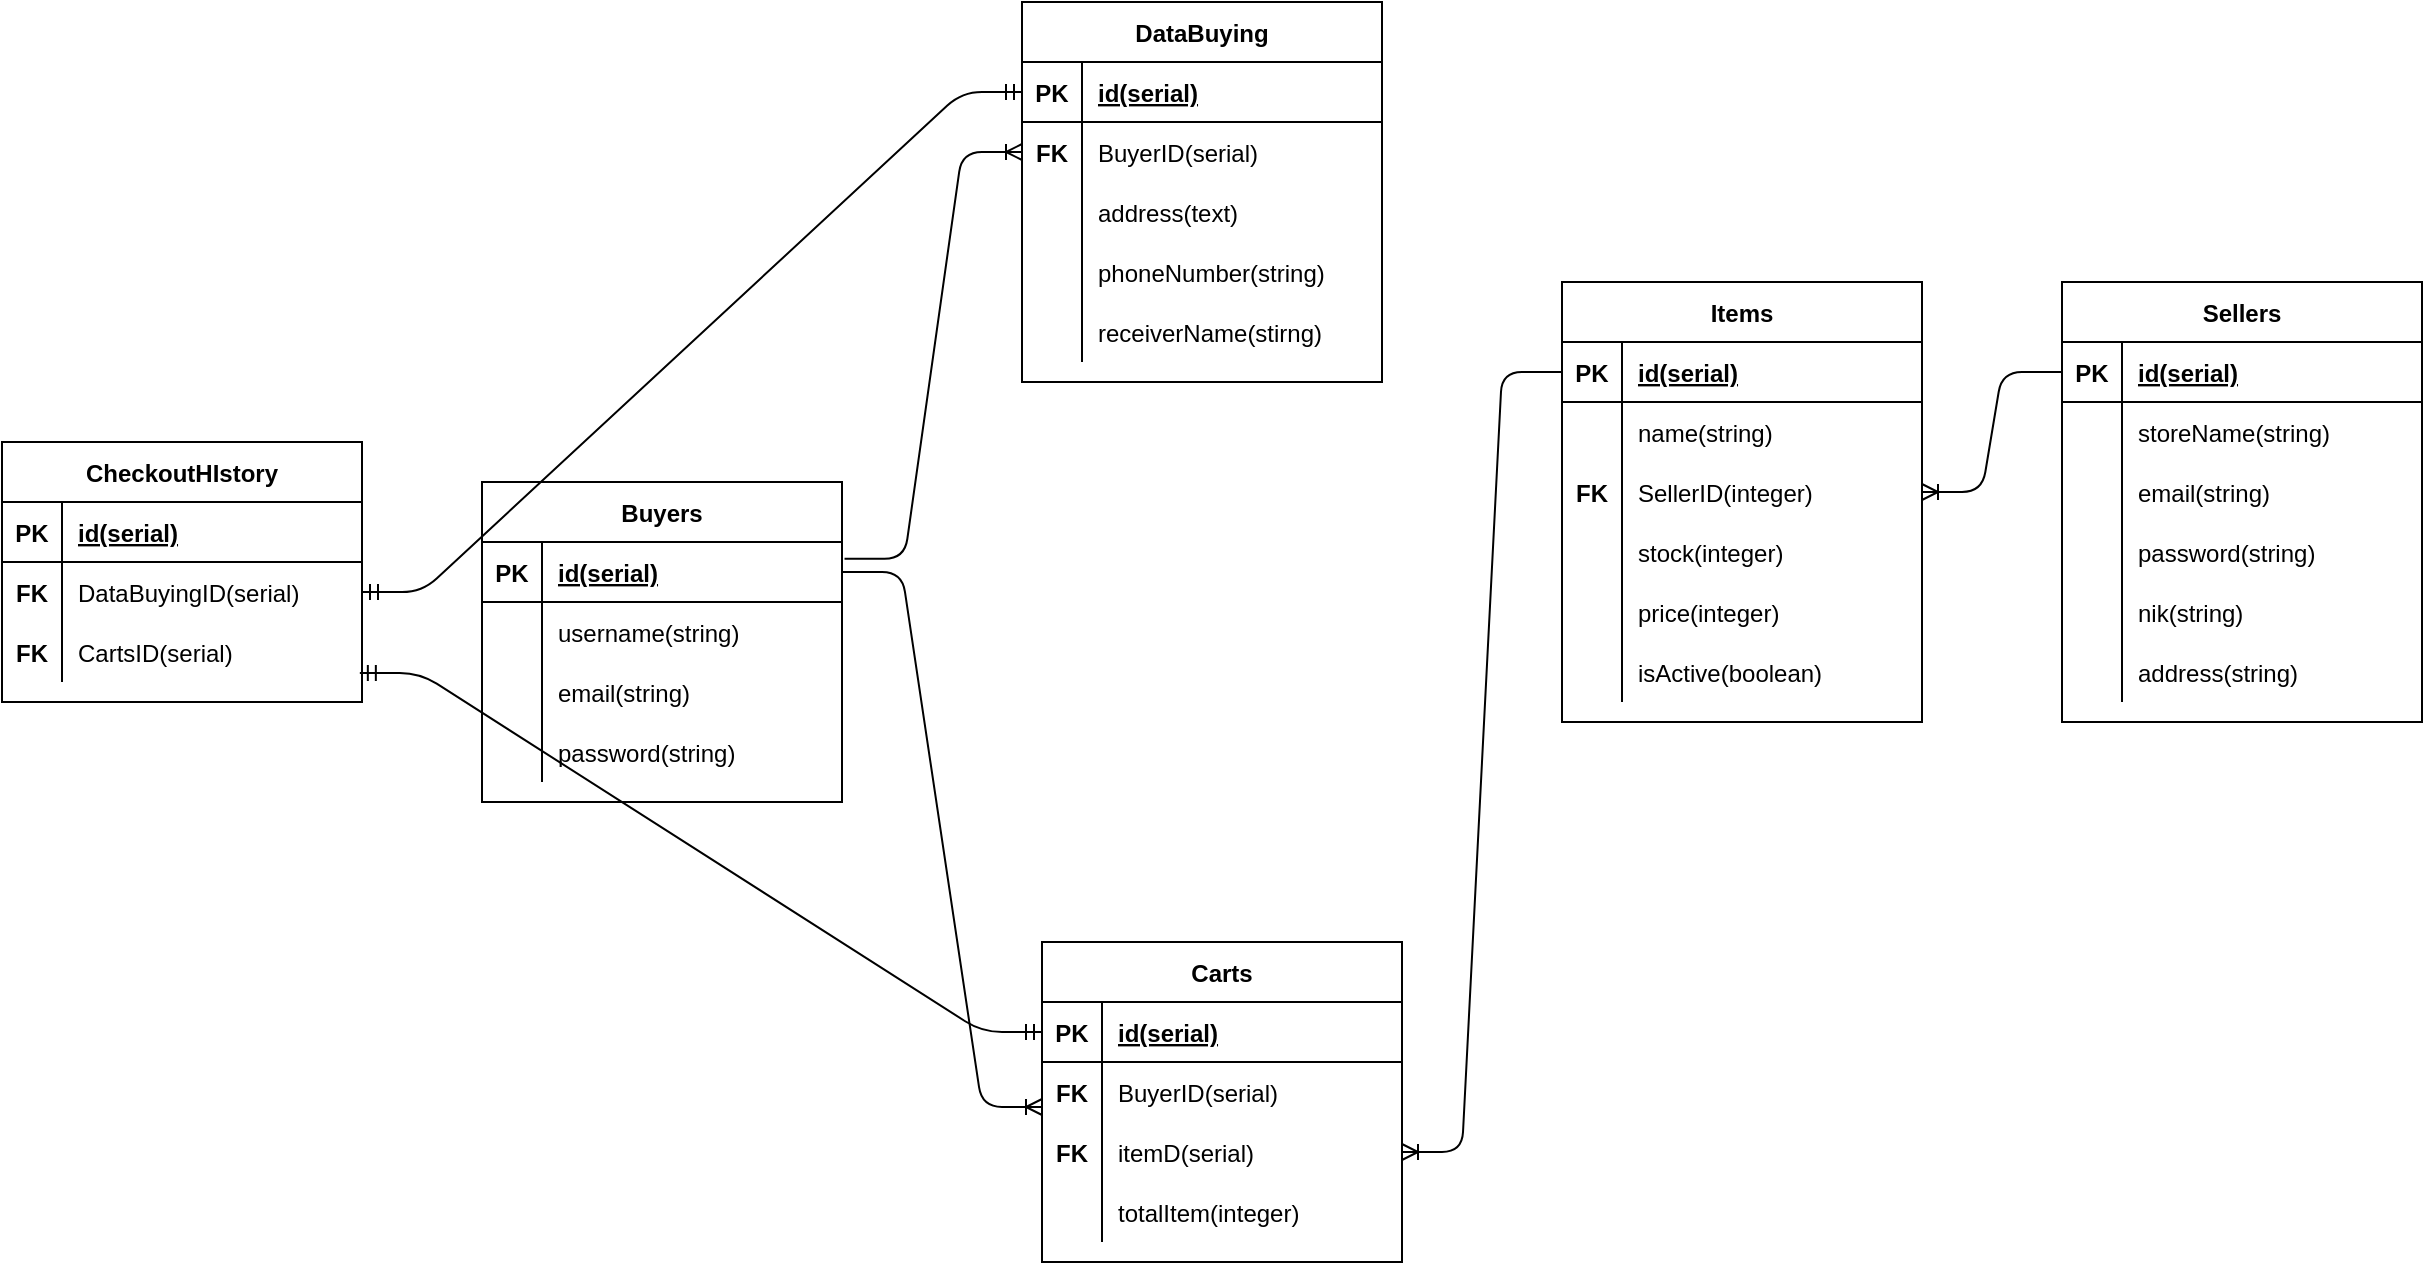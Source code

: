 <mxfile version="15.2.9" type="github">
  <diagram id="aaxjl9NrWCrNHlN39ye2" name="Page-1">
    <mxGraphModel dx="2574" dy="541" grid="1" gridSize="10" guides="1" tooltips="1" connect="1" arrows="1" fold="1" page="1" pageScale="1" pageWidth="827" pageHeight="1169" math="0" shadow="0">
      <root>
        <mxCell id="0" />
        <mxCell id="1" parent="0" />
        <mxCell id="iKstEG5lLiNGaIig6oD7-1" value="Buyers" style="shape=table;startSize=30;container=1;collapsible=1;childLayout=tableLayout;fixedRows=1;rowLines=0;fontStyle=1;align=center;resizeLast=1;" vertex="1" parent="1">
          <mxGeometry x="-740" y="320" width="180" height="160" as="geometry" />
        </mxCell>
        <mxCell id="iKstEG5lLiNGaIig6oD7-2" value="" style="shape=partialRectangle;collapsible=0;dropTarget=0;pointerEvents=0;fillColor=none;top=0;left=0;bottom=1;right=0;points=[[0,0.5],[1,0.5]];portConstraint=eastwest;" vertex="1" parent="iKstEG5lLiNGaIig6oD7-1">
          <mxGeometry y="30" width="180" height="30" as="geometry" />
        </mxCell>
        <mxCell id="iKstEG5lLiNGaIig6oD7-3" value="PK" style="shape=partialRectangle;connectable=0;fillColor=none;top=0;left=0;bottom=0;right=0;fontStyle=1;overflow=hidden;" vertex="1" parent="iKstEG5lLiNGaIig6oD7-2">
          <mxGeometry width="30" height="30" as="geometry">
            <mxRectangle width="30" height="30" as="alternateBounds" />
          </mxGeometry>
        </mxCell>
        <mxCell id="iKstEG5lLiNGaIig6oD7-4" value="id(serial)" style="shape=partialRectangle;connectable=0;fillColor=none;top=0;left=0;bottom=0;right=0;align=left;spacingLeft=6;fontStyle=5;overflow=hidden;" vertex="1" parent="iKstEG5lLiNGaIig6oD7-2">
          <mxGeometry x="30" width="150" height="30" as="geometry">
            <mxRectangle width="150" height="30" as="alternateBounds" />
          </mxGeometry>
        </mxCell>
        <mxCell id="iKstEG5lLiNGaIig6oD7-5" value="" style="shape=partialRectangle;collapsible=0;dropTarget=0;pointerEvents=0;fillColor=none;top=0;left=0;bottom=0;right=0;points=[[0,0.5],[1,0.5]];portConstraint=eastwest;" vertex="1" parent="iKstEG5lLiNGaIig6oD7-1">
          <mxGeometry y="60" width="180" height="30" as="geometry" />
        </mxCell>
        <mxCell id="iKstEG5lLiNGaIig6oD7-6" value="" style="shape=partialRectangle;connectable=0;fillColor=none;top=0;left=0;bottom=0;right=0;editable=1;overflow=hidden;" vertex="1" parent="iKstEG5lLiNGaIig6oD7-5">
          <mxGeometry width="30" height="30" as="geometry">
            <mxRectangle width="30" height="30" as="alternateBounds" />
          </mxGeometry>
        </mxCell>
        <mxCell id="iKstEG5lLiNGaIig6oD7-7" value="username(string)" style="shape=partialRectangle;connectable=0;fillColor=none;top=0;left=0;bottom=0;right=0;align=left;spacingLeft=6;overflow=hidden;" vertex="1" parent="iKstEG5lLiNGaIig6oD7-5">
          <mxGeometry x="30" width="150" height="30" as="geometry">
            <mxRectangle width="150" height="30" as="alternateBounds" />
          </mxGeometry>
        </mxCell>
        <mxCell id="iKstEG5lLiNGaIig6oD7-8" value="" style="shape=partialRectangle;collapsible=0;dropTarget=0;pointerEvents=0;fillColor=none;top=0;left=0;bottom=0;right=0;points=[[0,0.5],[1,0.5]];portConstraint=eastwest;" vertex="1" parent="iKstEG5lLiNGaIig6oD7-1">
          <mxGeometry y="90" width="180" height="30" as="geometry" />
        </mxCell>
        <mxCell id="iKstEG5lLiNGaIig6oD7-9" value="" style="shape=partialRectangle;connectable=0;fillColor=none;top=0;left=0;bottom=0;right=0;editable=1;overflow=hidden;" vertex="1" parent="iKstEG5lLiNGaIig6oD7-8">
          <mxGeometry width="30" height="30" as="geometry">
            <mxRectangle width="30" height="30" as="alternateBounds" />
          </mxGeometry>
        </mxCell>
        <mxCell id="iKstEG5lLiNGaIig6oD7-10" value="email(string)" style="shape=partialRectangle;connectable=0;fillColor=none;top=0;left=0;bottom=0;right=0;align=left;spacingLeft=6;overflow=hidden;" vertex="1" parent="iKstEG5lLiNGaIig6oD7-8">
          <mxGeometry x="30" width="150" height="30" as="geometry">
            <mxRectangle width="150" height="30" as="alternateBounds" />
          </mxGeometry>
        </mxCell>
        <mxCell id="iKstEG5lLiNGaIig6oD7-11" value="" style="shape=partialRectangle;collapsible=0;dropTarget=0;pointerEvents=0;fillColor=none;top=0;left=0;bottom=0;right=0;points=[[0,0.5],[1,0.5]];portConstraint=eastwest;" vertex="1" parent="iKstEG5lLiNGaIig6oD7-1">
          <mxGeometry y="120" width="180" height="30" as="geometry" />
        </mxCell>
        <mxCell id="iKstEG5lLiNGaIig6oD7-12" value="" style="shape=partialRectangle;connectable=0;fillColor=none;top=0;left=0;bottom=0;right=0;editable=1;overflow=hidden;" vertex="1" parent="iKstEG5lLiNGaIig6oD7-11">
          <mxGeometry width="30" height="30" as="geometry">
            <mxRectangle width="30" height="30" as="alternateBounds" />
          </mxGeometry>
        </mxCell>
        <mxCell id="iKstEG5lLiNGaIig6oD7-13" value="password(string)" style="shape=partialRectangle;connectable=0;fillColor=none;top=0;left=0;bottom=0;right=0;align=left;spacingLeft=6;overflow=hidden;" vertex="1" parent="iKstEG5lLiNGaIig6oD7-11">
          <mxGeometry x="30" width="150" height="30" as="geometry">
            <mxRectangle width="150" height="30" as="alternateBounds" />
          </mxGeometry>
        </mxCell>
        <mxCell id="iKstEG5lLiNGaIig6oD7-14" value="DataBuying" style="shape=table;startSize=30;container=1;collapsible=1;childLayout=tableLayout;fixedRows=1;rowLines=0;fontStyle=1;align=center;resizeLast=1;" vertex="1" parent="1">
          <mxGeometry x="-470" y="80" width="180" height="190" as="geometry" />
        </mxCell>
        <mxCell id="iKstEG5lLiNGaIig6oD7-15" value="" style="shape=partialRectangle;collapsible=0;dropTarget=0;pointerEvents=0;fillColor=none;top=0;left=0;bottom=1;right=0;points=[[0,0.5],[1,0.5]];portConstraint=eastwest;" vertex="1" parent="iKstEG5lLiNGaIig6oD7-14">
          <mxGeometry y="30" width="180" height="30" as="geometry" />
        </mxCell>
        <mxCell id="iKstEG5lLiNGaIig6oD7-16" value="PK" style="shape=partialRectangle;connectable=0;fillColor=none;top=0;left=0;bottom=0;right=0;fontStyle=1;overflow=hidden;" vertex="1" parent="iKstEG5lLiNGaIig6oD7-15">
          <mxGeometry width="30" height="30" as="geometry">
            <mxRectangle width="30" height="30" as="alternateBounds" />
          </mxGeometry>
        </mxCell>
        <mxCell id="iKstEG5lLiNGaIig6oD7-17" value="id(serial)" style="shape=partialRectangle;connectable=0;fillColor=none;top=0;left=0;bottom=0;right=0;align=left;spacingLeft=6;fontStyle=5;overflow=hidden;" vertex="1" parent="iKstEG5lLiNGaIig6oD7-15">
          <mxGeometry x="30" width="150" height="30" as="geometry">
            <mxRectangle width="150" height="30" as="alternateBounds" />
          </mxGeometry>
        </mxCell>
        <mxCell id="iKstEG5lLiNGaIig6oD7-18" value="" style="shape=partialRectangle;collapsible=0;dropTarget=0;pointerEvents=0;fillColor=none;top=0;left=0;bottom=0;right=0;points=[[0,0.5],[1,0.5]];portConstraint=eastwest;" vertex="1" parent="iKstEG5lLiNGaIig6oD7-14">
          <mxGeometry y="60" width="180" height="30" as="geometry" />
        </mxCell>
        <mxCell id="iKstEG5lLiNGaIig6oD7-19" value="FK" style="shape=partialRectangle;connectable=0;fillColor=none;top=0;left=0;bottom=0;right=0;editable=1;overflow=hidden;fontStyle=1" vertex="1" parent="iKstEG5lLiNGaIig6oD7-18">
          <mxGeometry width="30" height="30" as="geometry">
            <mxRectangle width="30" height="30" as="alternateBounds" />
          </mxGeometry>
        </mxCell>
        <mxCell id="iKstEG5lLiNGaIig6oD7-20" value="BuyerID(serial)" style="shape=partialRectangle;connectable=0;fillColor=none;top=0;left=0;bottom=0;right=0;align=left;spacingLeft=6;overflow=hidden;" vertex="1" parent="iKstEG5lLiNGaIig6oD7-18">
          <mxGeometry x="30" width="150" height="30" as="geometry">
            <mxRectangle width="150" height="30" as="alternateBounds" />
          </mxGeometry>
        </mxCell>
        <mxCell id="iKstEG5lLiNGaIig6oD7-21" value="" style="shape=partialRectangle;collapsible=0;dropTarget=0;pointerEvents=0;fillColor=none;top=0;left=0;bottom=0;right=0;points=[[0,0.5],[1,0.5]];portConstraint=eastwest;" vertex="1" parent="iKstEG5lLiNGaIig6oD7-14">
          <mxGeometry y="90" width="180" height="30" as="geometry" />
        </mxCell>
        <mxCell id="iKstEG5lLiNGaIig6oD7-22" value="" style="shape=partialRectangle;connectable=0;fillColor=none;top=0;left=0;bottom=0;right=0;editable=1;overflow=hidden;" vertex="1" parent="iKstEG5lLiNGaIig6oD7-21">
          <mxGeometry width="30" height="30" as="geometry">
            <mxRectangle width="30" height="30" as="alternateBounds" />
          </mxGeometry>
        </mxCell>
        <mxCell id="iKstEG5lLiNGaIig6oD7-23" value="address(text)" style="shape=partialRectangle;connectable=0;fillColor=none;top=0;left=0;bottom=0;right=0;align=left;spacingLeft=6;overflow=hidden;" vertex="1" parent="iKstEG5lLiNGaIig6oD7-21">
          <mxGeometry x="30" width="150" height="30" as="geometry">
            <mxRectangle width="150" height="30" as="alternateBounds" />
          </mxGeometry>
        </mxCell>
        <mxCell id="iKstEG5lLiNGaIig6oD7-24" value="" style="shape=partialRectangle;collapsible=0;dropTarget=0;pointerEvents=0;fillColor=none;top=0;left=0;bottom=0;right=0;points=[[0,0.5],[1,0.5]];portConstraint=eastwest;" vertex="1" parent="iKstEG5lLiNGaIig6oD7-14">
          <mxGeometry y="120" width="180" height="30" as="geometry" />
        </mxCell>
        <mxCell id="iKstEG5lLiNGaIig6oD7-25" value="" style="shape=partialRectangle;connectable=0;fillColor=none;top=0;left=0;bottom=0;right=0;editable=1;overflow=hidden;" vertex="1" parent="iKstEG5lLiNGaIig6oD7-24">
          <mxGeometry width="30" height="30" as="geometry">
            <mxRectangle width="30" height="30" as="alternateBounds" />
          </mxGeometry>
        </mxCell>
        <mxCell id="iKstEG5lLiNGaIig6oD7-26" value="phoneNumber(string)" style="shape=partialRectangle;connectable=0;fillColor=none;top=0;left=0;bottom=0;right=0;align=left;spacingLeft=6;overflow=hidden;" vertex="1" parent="iKstEG5lLiNGaIig6oD7-24">
          <mxGeometry x="30" width="150" height="30" as="geometry">
            <mxRectangle width="150" height="30" as="alternateBounds" />
          </mxGeometry>
        </mxCell>
        <mxCell id="iKstEG5lLiNGaIig6oD7-53" value="" style="shape=partialRectangle;collapsible=0;dropTarget=0;pointerEvents=0;fillColor=none;top=0;left=0;bottom=0;right=0;points=[[0,0.5],[1,0.5]];portConstraint=eastwest;" vertex="1" parent="iKstEG5lLiNGaIig6oD7-14">
          <mxGeometry y="150" width="180" height="30" as="geometry" />
        </mxCell>
        <mxCell id="iKstEG5lLiNGaIig6oD7-54" value="" style="shape=partialRectangle;connectable=0;fillColor=none;top=0;left=0;bottom=0;right=0;editable=1;overflow=hidden;" vertex="1" parent="iKstEG5lLiNGaIig6oD7-53">
          <mxGeometry width="30" height="30" as="geometry">
            <mxRectangle width="30" height="30" as="alternateBounds" />
          </mxGeometry>
        </mxCell>
        <mxCell id="iKstEG5lLiNGaIig6oD7-55" value="receiverName(stirng)" style="shape=partialRectangle;connectable=0;fillColor=none;top=0;left=0;bottom=0;right=0;align=left;spacingLeft=6;overflow=hidden;" vertex="1" parent="iKstEG5lLiNGaIig6oD7-53">
          <mxGeometry x="30" width="150" height="30" as="geometry">
            <mxRectangle width="150" height="30" as="alternateBounds" />
          </mxGeometry>
        </mxCell>
        <mxCell id="iKstEG5lLiNGaIig6oD7-56" value="Carts" style="shape=table;startSize=30;container=1;collapsible=1;childLayout=tableLayout;fixedRows=1;rowLines=0;fontStyle=1;align=center;resizeLast=1;" vertex="1" parent="1">
          <mxGeometry x="-460" y="550" width="180" height="160" as="geometry" />
        </mxCell>
        <mxCell id="iKstEG5lLiNGaIig6oD7-57" value="" style="shape=partialRectangle;collapsible=0;dropTarget=0;pointerEvents=0;fillColor=none;top=0;left=0;bottom=1;right=0;points=[[0,0.5],[1,0.5]];portConstraint=eastwest;" vertex="1" parent="iKstEG5lLiNGaIig6oD7-56">
          <mxGeometry y="30" width="180" height="30" as="geometry" />
        </mxCell>
        <mxCell id="iKstEG5lLiNGaIig6oD7-58" value="PK" style="shape=partialRectangle;connectable=0;fillColor=none;top=0;left=0;bottom=0;right=0;fontStyle=1;overflow=hidden;" vertex="1" parent="iKstEG5lLiNGaIig6oD7-57">
          <mxGeometry width="30" height="30" as="geometry">
            <mxRectangle width="30" height="30" as="alternateBounds" />
          </mxGeometry>
        </mxCell>
        <mxCell id="iKstEG5lLiNGaIig6oD7-59" value="id(serial)" style="shape=partialRectangle;connectable=0;fillColor=none;top=0;left=0;bottom=0;right=0;align=left;spacingLeft=6;fontStyle=5;overflow=hidden;" vertex="1" parent="iKstEG5lLiNGaIig6oD7-57">
          <mxGeometry x="30" width="150" height="30" as="geometry">
            <mxRectangle width="150" height="30" as="alternateBounds" />
          </mxGeometry>
        </mxCell>
        <mxCell id="iKstEG5lLiNGaIig6oD7-60" value="" style="shape=partialRectangle;collapsible=0;dropTarget=0;pointerEvents=0;fillColor=none;top=0;left=0;bottom=0;right=0;points=[[0,0.5],[1,0.5]];portConstraint=eastwest;" vertex="1" parent="iKstEG5lLiNGaIig6oD7-56">
          <mxGeometry y="60" width="180" height="30" as="geometry" />
        </mxCell>
        <mxCell id="iKstEG5lLiNGaIig6oD7-61" value="FK" style="shape=partialRectangle;connectable=0;fillColor=none;top=0;left=0;bottom=0;right=0;editable=1;overflow=hidden;fontStyle=1" vertex="1" parent="iKstEG5lLiNGaIig6oD7-60">
          <mxGeometry width="30" height="30" as="geometry">
            <mxRectangle width="30" height="30" as="alternateBounds" />
          </mxGeometry>
        </mxCell>
        <mxCell id="iKstEG5lLiNGaIig6oD7-62" value="BuyerID(serial)" style="shape=partialRectangle;connectable=0;fillColor=none;top=0;left=0;bottom=0;right=0;align=left;spacingLeft=6;overflow=hidden;" vertex="1" parent="iKstEG5lLiNGaIig6oD7-60">
          <mxGeometry x="30" width="150" height="30" as="geometry">
            <mxRectangle width="150" height="30" as="alternateBounds" />
          </mxGeometry>
        </mxCell>
        <mxCell id="iKstEG5lLiNGaIig6oD7-63" value="" style="shape=partialRectangle;collapsible=0;dropTarget=0;pointerEvents=0;fillColor=none;top=0;left=0;bottom=0;right=0;points=[[0,0.5],[1,0.5]];portConstraint=eastwest;" vertex="1" parent="iKstEG5lLiNGaIig6oD7-56">
          <mxGeometry y="90" width="180" height="30" as="geometry" />
        </mxCell>
        <mxCell id="iKstEG5lLiNGaIig6oD7-64" value="FK" style="shape=partialRectangle;connectable=0;fillColor=none;top=0;left=0;bottom=0;right=0;editable=1;overflow=hidden;fontStyle=1" vertex="1" parent="iKstEG5lLiNGaIig6oD7-63">
          <mxGeometry width="30" height="30" as="geometry">
            <mxRectangle width="30" height="30" as="alternateBounds" />
          </mxGeometry>
        </mxCell>
        <mxCell id="iKstEG5lLiNGaIig6oD7-65" value="itemD(serial)" style="shape=partialRectangle;connectable=0;fillColor=none;top=0;left=0;bottom=0;right=0;align=left;spacingLeft=6;overflow=hidden;" vertex="1" parent="iKstEG5lLiNGaIig6oD7-63">
          <mxGeometry x="30" width="150" height="30" as="geometry">
            <mxRectangle width="150" height="30" as="alternateBounds" />
          </mxGeometry>
        </mxCell>
        <mxCell id="iKstEG5lLiNGaIig6oD7-66" value="" style="shape=partialRectangle;collapsible=0;dropTarget=0;pointerEvents=0;fillColor=none;top=0;left=0;bottom=0;right=0;points=[[0,0.5],[1,0.5]];portConstraint=eastwest;" vertex="1" parent="iKstEG5lLiNGaIig6oD7-56">
          <mxGeometry y="120" width="180" height="30" as="geometry" />
        </mxCell>
        <mxCell id="iKstEG5lLiNGaIig6oD7-67" value="" style="shape=partialRectangle;connectable=0;fillColor=none;top=0;left=0;bottom=0;right=0;editable=1;overflow=hidden;" vertex="1" parent="iKstEG5lLiNGaIig6oD7-66">
          <mxGeometry width="30" height="30" as="geometry">
            <mxRectangle width="30" height="30" as="alternateBounds" />
          </mxGeometry>
        </mxCell>
        <mxCell id="iKstEG5lLiNGaIig6oD7-68" value="totalItem(integer)" style="shape=partialRectangle;connectable=0;fillColor=none;top=0;left=0;bottom=0;right=0;align=left;spacingLeft=6;overflow=hidden;" vertex="1" parent="iKstEG5lLiNGaIig6oD7-66">
          <mxGeometry x="30" width="150" height="30" as="geometry">
            <mxRectangle width="150" height="30" as="alternateBounds" />
          </mxGeometry>
        </mxCell>
        <mxCell id="iKstEG5lLiNGaIig6oD7-69" value="Sellers" style="shape=table;startSize=30;container=1;collapsible=1;childLayout=tableLayout;fixedRows=1;rowLines=0;fontStyle=1;align=center;resizeLast=1;" vertex="1" parent="1">
          <mxGeometry x="50" y="220" width="180" height="220" as="geometry" />
        </mxCell>
        <mxCell id="iKstEG5lLiNGaIig6oD7-70" value="" style="shape=partialRectangle;collapsible=0;dropTarget=0;pointerEvents=0;fillColor=none;top=0;left=0;bottom=1;right=0;points=[[0,0.5],[1,0.5]];portConstraint=eastwest;" vertex="1" parent="iKstEG5lLiNGaIig6oD7-69">
          <mxGeometry y="30" width="180" height="30" as="geometry" />
        </mxCell>
        <mxCell id="iKstEG5lLiNGaIig6oD7-71" value="PK" style="shape=partialRectangle;connectable=0;fillColor=none;top=0;left=0;bottom=0;right=0;fontStyle=1;overflow=hidden;" vertex="1" parent="iKstEG5lLiNGaIig6oD7-70">
          <mxGeometry width="30" height="30" as="geometry">
            <mxRectangle width="30" height="30" as="alternateBounds" />
          </mxGeometry>
        </mxCell>
        <mxCell id="iKstEG5lLiNGaIig6oD7-72" value="id(serial)" style="shape=partialRectangle;connectable=0;fillColor=none;top=0;left=0;bottom=0;right=0;align=left;spacingLeft=6;fontStyle=5;overflow=hidden;" vertex="1" parent="iKstEG5lLiNGaIig6oD7-70">
          <mxGeometry x="30" width="150" height="30" as="geometry">
            <mxRectangle width="150" height="30" as="alternateBounds" />
          </mxGeometry>
        </mxCell>
        <mxCell id="iKstEG5lLiNGaIig6oD7-73" value="" style="shape=partialRectangle;collapsible=0;dropTarget=0;pointerEvents=0;fillColor=none;top=0;left=0;bottom=0;right=0;points=[[0,0.5],[1,0.5]];portConstraint=eastwest;" vertex="1" parent="iKstEG5lLiNGaIig6oD7-69">
          <mxGeometry y="60" width="180" height="30" as="geometry" />
        </mxCell>
        <mxCell id="iKstEG5lLiNGaIig6oD7-74" value="" style="shape=partialRectangle;connectable=0;fillColor=none;top=0;left=0;bottom=0;right=0;editable=1;overflow=hidden;" vertex="1" parent="iKstEG5lLiNGaIig6oD7-73">
          <mxGeometry width="30" height="30" as="geometry">
            <mxRectangle width="30" height="30" as="alternateBounds" />
          </mxGeometry>
        </mxCell>
        <mxCell id="iKstEG5lLiNGaIig6oD7-75" value="storeName(string)" style="shape=partialRectangle;connectable=0;fillColor=none;top=0;left=0;bottom=0;right=0;align=left;spacingLeft=6;overflow=hidden;" vertex="1" parent="iKstEG5lLiNGaIig6oD7-73">
          <mxGeometry x="30" width="150" height="30" as="geometry">
            <mxRectangle width="150" height="30" as="alternateBounds" />
          </mxGeometry>
        </mxCell>
        <mxCell id="iKstEG5lLiNGaIig6oD7-76" value="" style="shape=partialRectangle;collapsible=0;dropTarget=0;pointerEvents=0;fillColor=none;top=0;left=0;bottom=0;right=0;points=[[0,0.5],[1,0.5]];portConstraint=eastwest;" vertex="1" parent="iKstEG5lLiNGaIig6oD7-69">
          <mxGeometry y="90" width="180" height="30" as="geometry" />
        </mxCell>
        <mxCell id="iKstEG5lLiNGaIig6oD7-77" value="" style="shape=partialRectangle;connectable=0;fillColor=none;top=0;left=0;bottom=0;right=0;editable=1;overflow=hidden;" vertex="1" parent="iKstEG5lLiNGaIig6oD7-76">
          <mxGeometry width="30" height="30" as="geometry">
            <mxRectangle width="30" height="30" as="alternateBounds" />
          </mxGeometry>
        </mxCell>
        <mxCell id="iKstEG5lLiNGaIig6oD7-78" value="email(string)" style="shape=partialRectangle;connectable=0;fillColor=none;top=0;left=0;bottom=0;right=0;align=left;spacingLeft=6;overflow=hidden;" vertex="1" parent="iKstEG5lLiNGaIig6oD7-76">
          <mxGeometry x="30" width="150" height="30" as="geometry">
            <mxRectangle width="150" height="30" as="alternateBounds" />
          </mxGeometry>
        </mxCell>
        <mxCell id="iKstEG5lLiNGaIig6oD7-79" value="" style="shape=partialRectangle;collapsible=0;dropTarget=0;pointerEvents=0;fillColor=none;top=0;left=0;bottom=0;right=0;points=[[0,0.5],[1,0.5]];portConstraint=eastwest;" vertex="1" parent="iKstEG5lLiNGaIig6oD7-69">
          <mxGeometry y="120" width="180" height="30" as="geometry" />
        </mxCell>
        <mxCell id="iKstEG5lLiNGaIig6oD7-80" value="" style="shape=partialRectangle;connectable=0;fillColor=none;top=0;left=0;bottom=0;right=0;editable=1;overflow=hidden;" vertex="1" parent="iKstEG5lLiNGaIig6oD7-79">
          <mxGeometry width="30" height="30" as="geometry">
            <mxRectangle width="30" height="30" as="alternateBounds" />
          </mxGeometry>
        </mxCell>
        <mxCell id="iKstEG5lLiNGaIig6oD7-81" value="password(string)" style="shape=partialRectangle;connectable=0;fillColor=none;top=0;left=0;bottom=0;right=0;align=left;spacingLeft=6;overflow=hidden;" vertex="1" parent="iKstEG5lLiNGaIig6oD7-79">
          <mxGeometry x="30" width="150" height="30" as="geometry">
            <mxRectangle width="150" height="30" as="alternateBounds" />
          </mxGeometry>
        </mxCell>
        <mxCell id="iKstEG5lLiNGaIig6oD7-82" value="" style="shape=partialRectangle;collapsible=0;dropTarget=0;pointerEvents=0;fillColor=none;top=0;left=0;bottom=0;right=0;points=[[0,0.5],[1,0.5]];portConstraint=eastwest;" vertex="1" parent="iKstEG5lLiNGaIig6oD7-69">
          <mxGeometry y="150" width="180" height="30" as="geometry" />
        </mxCell>
        <mxCell id="iKstEG5lLiNGaIig6oD7-83" value="" style="shape=partialRectangle;connectable=0;fillColor=none;top=0;left=0;bottom=0;right=0;editable=1;overflow=hidden;" vertex="1" parent="iKstEG5lLiNGaIig6oD7-82">
          <mxGeometry width="30" height="30" as="geometry">
            <mxRectangle width="30" height="30" as="alternateBounds" />
          </mxGeometry>
        </mxCell>
        <mxCell id="iKstEG5lLiNGaIig6oD7-84" value="nik(string)" style="shape=partialRectangle;connectable=0;fillColor=none;top=0;left=0;bottom=0;right=0;align=left;spacingLeft=6;overflow=hidden;" vertex="1" parent="iKstEG5lLiNGaIig6oD7-82">
          <mxGeometry x="30" width="150" height="30" as="geometry">
            <mxRectangle width="150" height="30" as="alternateBounds" />
          </mxGeometry>
        </mxCell>
        <mxCell id="iKstEG5lLiNGaIig6oD7-85" value="" style="shape=partialRectangle;collapsible=0;dropTarget=0;pointerEvents=0;fillColor=none;top=0;left=0;bottom=0;right=0;points=[[0,0.5],[1,0.5]];portConstraint=eastwest;" vertex="1" parent="iKstEG5lLiNGaIig6oD7-69">
          <mxGeometry y="180" width="180" height="30" as="geometry" />
        </mxCell>
        <mxCell id="iKstEG5lLiNGaIig6oD7-86" value="" style="shape=partialRectangle;connectable=0;fillColor=none;top=0;left=0;bottom=0;right=0;editable=1;overflow=hidden;" vertex="1" parent="iKstEG5lLiNGaIig6oD7-85">
          <mxGeometry width="30" height="30" as="geometry">
            <mxRectangle width="30" height="30" as="alternateBounds" />
          </mxGeometry>
        </mxCell>
        <mxCell id="iKstEG5lLiNGaIig6oD7-87" value="address(string)" style="shape=partialRectangle;connectable=0;fillColor=none;top=0;left=0;bottom=0;right=0;align=left;spacingLeft=6;overflow=hidden;" vertex="1" parent="iKstEG5lLiNGaIig6oD7-85">
          <mxGeometry x="30" width="150" height="30" as="geometry">
            <mxRectangle width="150" height="30" as="alternateBounds" />
          </mxGeometry>
        </mxCell>
        <mxCell id="iKstEG5lLiNGaIig6oD7-88" value="Items" style="shape=table;startSize=30;container=1;collapsible=1;childLayout=tableLayout;fixedRows=1;rowLines=0;fontStyle=1;align=center;resizeLast=1;" vertex="1" parent="1">
          <mxGeometry x="-200" y="220" width="180" height="220" as="geometry" />
        </mxCell>
        <mxCell id="iKstEG5lLiNGaIig6oD7-89" value="" style="shape=partialRectangle;collapsible=0;dropTarget=0;pointerEvents=0;fillColor=none;top=0;left=0;bottom=1;right=0;points=[[0,0.5],[1,0.5]];portConstraint=eastwest;" vertex="1" parent="iKstEG5lLiNGaIig6oD7-88">
          <mxGeometry y="30" width="180" height="30" as="geometry" />
        </mxCell>
        <mxCell id="iKstEG5lLiNGaIig6oD7-90" value="PK" style="shape=partialRectangle;connectable=0;fillColor=none;top=0;left=0;bottom=0;right=0;fontStyle=1;overflow=hidden;" vertex="1" parent="iKstEG5lLiNGaIig6oD7-89">
          <mxGeometry width="30" height="30" as="geometry">
            <mxRectangle width="30" height="30" as="alternateBounds" />
          </mxGeometry>
        </mxCell>
        <mxCell id="iKstEG5lLiNGaIig6oD7-91" value="id(serial)" style="shape=partialRectangle;connectable=0;fillColor=none;top=0;left=0;bottom=0;right=0;align=left;spacingLeft=6;fontStyle=5;overflow=hidden;" vertex="1" parent="iKstEG5lLiNGaIig6oD7-89">
          <mxGeometry x="30" width="150" height="30" as="geometry">
            <mxRectangle width="150" height="30" as="alternateBounds" />
          </mxGeometry>
        </mxCell>
        <mxCell id="iKstEG5lLiNGaIig6oD7-92" value="" style="shape=partialRectangle;collapsible=0;dropTarget=0;pointerEvents=0;fillColor=none;top=0;left=0;bottom=0;right=0;points=[[0,0.5],[1,0.5]];portConstraint=eastwest;" vertex="1" parent="iKstEG5lLiNGaIig6oD7-88">
          <mxGeometry y="60" width="180" height="30" as="geometry" />
        </mxCell>
        <mxCell id="iKstEG5lLiNGaIig6oD7-93" value="" style="shape=partialRectangle;connectable=0;fillColor=none;top=0;left=0;bottom=0;right=0;editable=1;overflow=hidden;" vertex="1" parent="iKstEG5lLiNGaIig6oD7-92">
          <mxGeometry width="30" height="30" as="geometry">
            <mxRectangle width="30" height="30" as="alternateBounds" />
          </mxGeometry>
        </mxCell>
        <mxCell id="iKstEG5lLiNGaIig6oD7-94" value="name(string)" style="shape=partialRectangle;connectable=0;fillColor=none;top=0;left=0;bottom=0;right=0;align=left;spacingLeft=6;overflow=hidden;" vertex="1" parent="iKstEG5lLiNGaIig6oD7-92">
          <mxGeometry x="30" width="150" height="30" as="geometry">
            <mxRectangle width="150" height="30" as="alternateBounds" />
          </mxGeometry>
        </mxCell>
        <mxCell id="iKstEG5lLiNGaIig6oD7-95" value="" style="shape=partialRectangle;collapsible=0;dropTarget=0;pointerEvents=0;fillColor=none;top=0;left=0;bottom=0;right=0;points=[[0,0.5],[1,0.5]];portConstraint=eastwest;" vertex="1" parent="iKstEG5lLiNGaIig6oD7-88">
          <mxGeometry y="90" width="180" height="30" as="geometry" />
        </mxCell>
        <mxCell id="iKstEG5lLiNGaIig6oD7-96" value="FK" style="shape=partialRectangle;connectable=0;fillColor=none;top=0;left=0;bottom=0;right=0;editable=1;overflow=hidden;fontStyle=1" vertex="1" parent="iKstEG5lLiNGaIig6oD7-95">
          <mxGeometry width="30" height="30" as="geometry">
            <mxRectangle width="30" height="30" as="alternateBounds" />
          </mxGeometry>
        </mxCell>
        <mxCell id="iKstEG5lLiNGaIig6oD7-97" value="SellerID(integer)" style="shape=partialRectangle;connectable=0;fillColor=none;top=0;left=0;bottom=0;right=0;align=left;spacingLeft=6;overflow=hidden;" vertex="1" parent="iKstEG5lLiNGaIig6oD7-95">
          <mxGeometry x="30" width="150" height="30" as="geometry">
            <mxRectangle width="150" height="30" as="alternateBounds" />
          </mxGeometry>
        </mxCell>
        <mxCell id="iKstEG5lLiNGaIig6oD7-98" value="" style="shape=partialRectangle;collapsible=0;dropTarget=0;pointerEvents=0;fillColor=none;top=0;left=0;bottom=0;right=0;points=[[0,0.5],[1,0.5]];portConstraint=eastwest;" vertex="1" parent="iKstEG5lLiNGaIig6oD7-88">
          <mxGeometry y="120" width="180" height="30" as="geometry" />
        </mxCell>
        <mxCell id="iKstEG5lLiNGaIig6oD7-99" value="" style="shape=partialRectangle;connectable=0;fillColor=none;top=0;left=0;bottom=0;right=0;editable=1;overflow=hidden;" vertex="1" parent="iKstEG5lLiNGaIig6oD7-98">
          <mxGeometry width="30" height="30" as="geometry">
            <mxRectangle width="30" height="30" as="alternateBounds" />
          </mxGeometry>
        </mxCell>
        <mxCell id="iKstEG5lLiNGaIig6oD7-100" value="stock(integer)" style="shape=partialRectangle;connectable=0;fillColor=none;top=0;left=0;bottom=0;right=0;align=left;spacingLeft=6;overflow=hidden;" vertex="1" parent="iKstEG5lLiNGaIig6oD7-98">
          <mxGeometry x="30" width="150" height="30" as="geometry">
            <mxRectangle width="150" height="30" as="alternateBounds" />
          </mxGeometry>
        </mxCell>
        <mxCell id="iKstEG5lLiNGaIig6oD7-101" value="" style="shape=partialRectangle;collapsible=0;dropTarget=0;pointerEvents=0;fillColor=none;top=0;left=0;bottom=0;right=0;points=[[0,0.5],[1,0.5]];portConstraint=eastwest;" vertex="1" parent="iKstEG5lLiNGaIig6oD7-88">
          <mxGeometry y="150" width="180" height="30" as="geometry" />
        </mxCell>
        <mxCell id="iKstEG5lLiNGaIig6oD7-102" value="" style="shape=partialRectangle;connectable=0;fillColor=none;top=0;left=0;bottom=0;right=0;editable=1;overflow=hidden;" vertex="1" parent="iKstEG5lLiNGaIig6oD7-101">
          <mxGeometry width="30" height="30" as="geometry">
            <mxRectangle width="30" height="30" as="alternateBounds" />
          </mxGeometry>
        </mxCell>
        <mxCell id="iKstEG5lLiNGaIig6oD7-103" value="price(integer)" style="shape=partialRectangle;connectable=0;fillColor=none;top=0;left=0;bottom=0;right=0;align=left;spacingLeft=6;overflow=hidden;" vertex="1" parent="iKstEG5lLiNGaIig6oD7-101">
          <mxGeometry x="30" width="150" height="30" as="geometry">
            <mxRectangle width="150" height="30" as="alternateBounds" />
          </mxGeometry>
        </mxCell>
        <mxCell id="iKstEG5lLiNGaIig6oD7-104" value="" style="shape=partialRectangle;collapsible=0;dropTarget=0;pointerEvents=0;fillColor=none;top=0;left=0;bottom=0;right=0;points=[[0,0.5],[1,0.5]];portConstraint=eastwest;" vertex="1" parent="iKstEG5lLiNGaIig6oD7-88">
          <mxGeometry y="180" width="180" height="30" as="geometry" />
        </mxCell>
        <mxCell id="iKstEG5lLiNGaIig6oD7-105" value="" style="shape=partialRectangle;connectable=0;fillColor=none;top=0;left=0;bottom=0;right=0;editable=1;overflow=hidden;" vertex="1" parent="iKstEG5lLiNGaIig6oD7-104">
          <mxGeometry width="30" height="30" as="geometry">
            <mxRectangle width="30" height="30" as="alternateBounds" />
          </mxGeometry>
        </mxCell>
        <mxCell id="iKstEG5lLiNGaIig6oD7-106" value="isActive(boolean)" style="shape=partialRectangle;connectable=0;fillColor=none;top=0;left=0;bottom=0;right=0;align=left;spacingLeft=6;overflow=hidden;" vertex="1" parent="iKstEG5lLiNGaIig6oD7-104">
          <mxGeometry x="30" width="150" height="30" as="geometry">
            <mxRectangle width="150" height="30" as="alternateBounds" />
          </mxGeometry>
        </mxCell>
        <mxCell id="iKstEG5lLiNGaIig6oD7-107" value="CheckoutHIstory" style="shape=table;startSize=30;container=1;collapsible=1;childLayout=tableLayout;fixedRows=1;rowLines=0;fontStyle=1;align=center;resizeLast=1;" vertex="1" parent="1">
          <mxGeometry x="-980" y="300" width="180" height="130" as="geometry" />
        </mxCell>
        <mxCell id="iKstEG5lLiNGaIig6oD7-108" value="" style="shape=partialRectangle;collapsible=0;dropTarget=0;pointerEvents=0;fillColor=none;top=0;left=0;bottom=1;right=0;points=[[0,0.5],[1,0.5]];portConstraint=eastwest;" vertex="1" parent="iKstEG5lLiNGaIig6oD7-107">
          <mxGeometry y="30" width="180" height="30" as="geometry" />
        </mxCell>
        <mxCell id="iKstEG5lLiNGaIig6oD7-109" value="PK" style="shape=partialRectangle;connectable=0;fillColor=none;top=0;left=0;bottom=0;right=0;fontStyle=1;overflow=hidden;" vertex="1" parent="iKstEG5lLiNGaIig6oD7-108">
          <mxGeometry width="30" height="30" as="geometry">
            <mxRectangle width="30" height="30" as="alternateBounds" />
          </mxGeometry>
        </mxCell>
        <mxCell id="iKstEG5lLiNGaIig6oD7-110" value="id(serial)" style="shape=partialRectangle;connectable=0;fillColor=none;top=0;left=0;bottom=0;right=0;align=left;spacingLeft=6;fontStyle=5;overflow=hidden;" vertex="1" parent="iKstEG5lLiNGaIig6oD7-108">
          <mxGeometry x="30" width="150" height="30" as="geometry">
            <mxRectangle width="150" height="30" as="alternateBounds" />
          </mxGeometry>
        </mxCell>
        <mxCell id="iKstEG5lLiNGaIig6oD7-111" value="" style="shape=partialRectangle;collapsible=0;dropTarget=0;pointerEvents=0;fillColor=none;top=0;left=0;bottom=0;right=0;points=[[0,0.5],[1,0.5]];portConstraint=eastwest;" vertex="1" parent="iKstEG5lLiNGaIig6oD7-107">
          <mxGeometry y="60" width="180" height="30" as="geometry" />
        </mxCell>
        <mxCell id="iKstEG5lLiNGaIig6oD7-112" value="FK" style="shape=partialRectangle;connectable=0;fillColor=none;top=0;left=0;bottom=0;right=0;editable=1;overflow=hidden;fontStyle=1" vertex="1" parent="iKstEG5lLiNGaIig6oD7-111">
          <mxGeometry width="30" height="30" as="geometry">
            <mxRectangle width="30" height="30" as="alternateBounds" />
          </mxGeometry>
        </mxCell>
        <mxCell id="iKstEG5lLiNGaIig6oD7-113" value="DataBuyingID(serial)" style="shape=partialRectangle;connectable=0;fillColor=none;top=0;left=0;bottom=0;right=0;align=left;spacingLeft=6;overflow=hidden;" vertex="1" parent="iKstEG5lLiNGaIig6oD7-111">
          <mxGeometry x="30" width="150" height="30" as="geometry">
            <mxRectangle width="150" height="30" as="alternateBounds" />
          </mxGeometry>
        </mxCell>
        <mxCell id="iKstEG5lLiNGaIig6oD7-117" value="" style="shape=partialRectangle;collapsible=0;dropTarget=0;pointerEvents=0;fillColor=none;top=0;left=0;bottom=0;right=0;points=[[0,0.5],[1,0.5]];portConstraint=eastwest;" vertex="1" parent="iKstEG5lLiNGaIig6oD7-107">
          <mxGeometry y="90" width="180" height="30" as="geometry" />
        </mxCell>
        <mxCell id="iKstEG5lLiNGaIig6oD7-118" value="FK" style="shape=partialRectangle;connectable=0;fillColor=none;top=0;left=0;bottom=0;right=0;editable=1;overflow=hidden;fontStyle=1" vertex="1" parent="iKstEG5lLiNGaIig6oD7-117">
          <mxGeometry width="30" height="30" as="geometry">
            <mxRectangle width="30" height="30" as="alternateBounds" />
          </mxGeometry>
        </mxCell>
        <mxCell id="iKstEG5lLiNGaIig6oD7-119" value="CartsID(serial)" style="shape=partialRectangle;connectable=0;fillColor=none;top=0;left=0;bottom=0;right=0;align=left;spacingLeft=6;overflow=hidden;" vertex="1" parent="iKstEG5lLiNGaIig6oD7-117">
          <mxGeometry x="30" width="150" height="30" as="geometry">
            <mxRectangle width="150" height="30" as="alternateBounds" />
          </mxGeometry>
        </mxCell>
        <mxCell id="iKstEG5lLiNGaIig6oD7-121" value="" style="edgeStyle=entityRelationEdgeStyle;fontSize=12;html=1;endArrow=ERoneToMany;exitX=0;exitY=0.5;exitDx=0;exitDy=0;entryX=1;entryY=0.5;entryDx=0;entryDy=0;" edge="1" parent="1" source="iKstEG5lLiNGaIig6oD7-70" target="iKstEG5lLiNGaIig6oD7-95">
          <mxGeometry width="100" height="100" relative="1" as="geometry">
            <mxPoint x="510" y="330" as="sourcePoint" />
            <mxPoint x="610" y="230" as="targetPoint" />
          </mxGeometry>
        </mxCell>
        <mxCell id="iKstEG5lLiNGaIig6oD7-122" value="" style="edgeStyle=entityRelationEdgeStyle;fontSize=12;html=1;endArrow=ERoneToMany;exitX=0;exitY=0.5;exitDx=0;exitDy=0;entryX=1;entryY=0.5;entryDx=0;entryDy=0;" edge="1" parent="1" source="iKstEG5lLiNGaIig6oD7-89" target="iKstEG5lLiNGaIig6oD7-63">
          <mxGeometry width="100" height="100" relative="1" as="geometry">
            <mxPoint x="-280" y="340" as="sourcePoint" />
            <mxPoint x="-250" y="380" as="targetPoint" />
          </mxGeometry>
        </mxCell>
        <mxCell id="iKstEG5lLiNGaIig6oD7-124" value="" style="edgeStyle=entityRelationEdgeStyle;fontSize=12;html=1;endArrow=ERoneToMany;entryX=0;entryY=0.75;entryDx=0;entryDy=0;exitX=1;exitY=0.5;exitDx=0;exitDy=0;entryPerimeter=0;" edge="1" parent="1" source="iKstEG5lLiNGaIig6oD7-2" target="iKstEG5lLiNGaIig6oD7-60">
          <mxGeometry width="100" height="100" relative="1" as="geometry">
            <mxPoint x="-370" y="370" as="sourcePoint" />
            <mxPoint x="-270" y="270" as="targetPoint" />
          </mxGeometry>
        </mxCell>
        <mxCell id="iKstEG5lLiNGaIig6oD7-127" value="" style="edgeStyle=entityRelationEdgeStyle;fontSize=12;html=1;endArrow=ERmandOne;startArrow=ERmandOne;" edge="1" parent="1" source="iKstEG5lLiNGaIig6oD7-15" target="iKstEG5lLiNGaIig6oD7-111">
          <mxGeometry width="100" height="100" relative="1" as="geometry">
            <mxPoint x="-460" y="270" as="sourcePoint" />
            <mxPoint x="-360" y="170" as="targetPoint" />
          </mxGeometry>
        </mxCell>
        <mxCell id="iKstEG5lLiNGaIig6oD7-128" value="" style="edgeStyle=entityRelationEdgeStyle;fontSize=12;html=1;endArrow=ERmandOne;startArrow=ERmandOne;exitX=0;exitY=0.5;exitDx=0;exitDy=0;entryX=0.994;entryY=0.849;entryDx=0;entryDy=0;entryPerimeter=0;" edge="1" parent="1" source="iKstEG5lLiNGaIig6oD7-57" target="iKstEG5lLiNGaIig6oD7-117">
          <mxGeometry width="100" height="100" relative="1" as="geometry">
            <mxPoint x="-530" y="425" as="sourcePoint" />
            <mxPoint x="-520" y="350" as="targetPoint" />
          </mxGeometry>
        </mxCell>
        <mxCell id="iKstEG5lLiNGaIig6oD7-130" value="" style="edgeStyle=entityRelationEdgeStyle;fontSize=12;html=1;endArrow=ERoneToMany;exitX=1.007;exitY=0.28;exitDx=0;exitDy=0;exitPerimeter=0;" edge="1" parent="1" source="iKstEG5lLiNGaIig6oD7-2" target="iKstEG5lLiNGaIig6oD7-18">
          <mxGeometry width="100" height="100" relative="1" as="geometry">
            <mxPoint x="-460" y="400" as="sourcePoint" />
            <mxPoint x="-360" y="300" as="targetPoint" />
          </mxGeometry>
        </mxCell>
      </root>
    </mxGraphModel>
  </diagram>
</mxfile>
